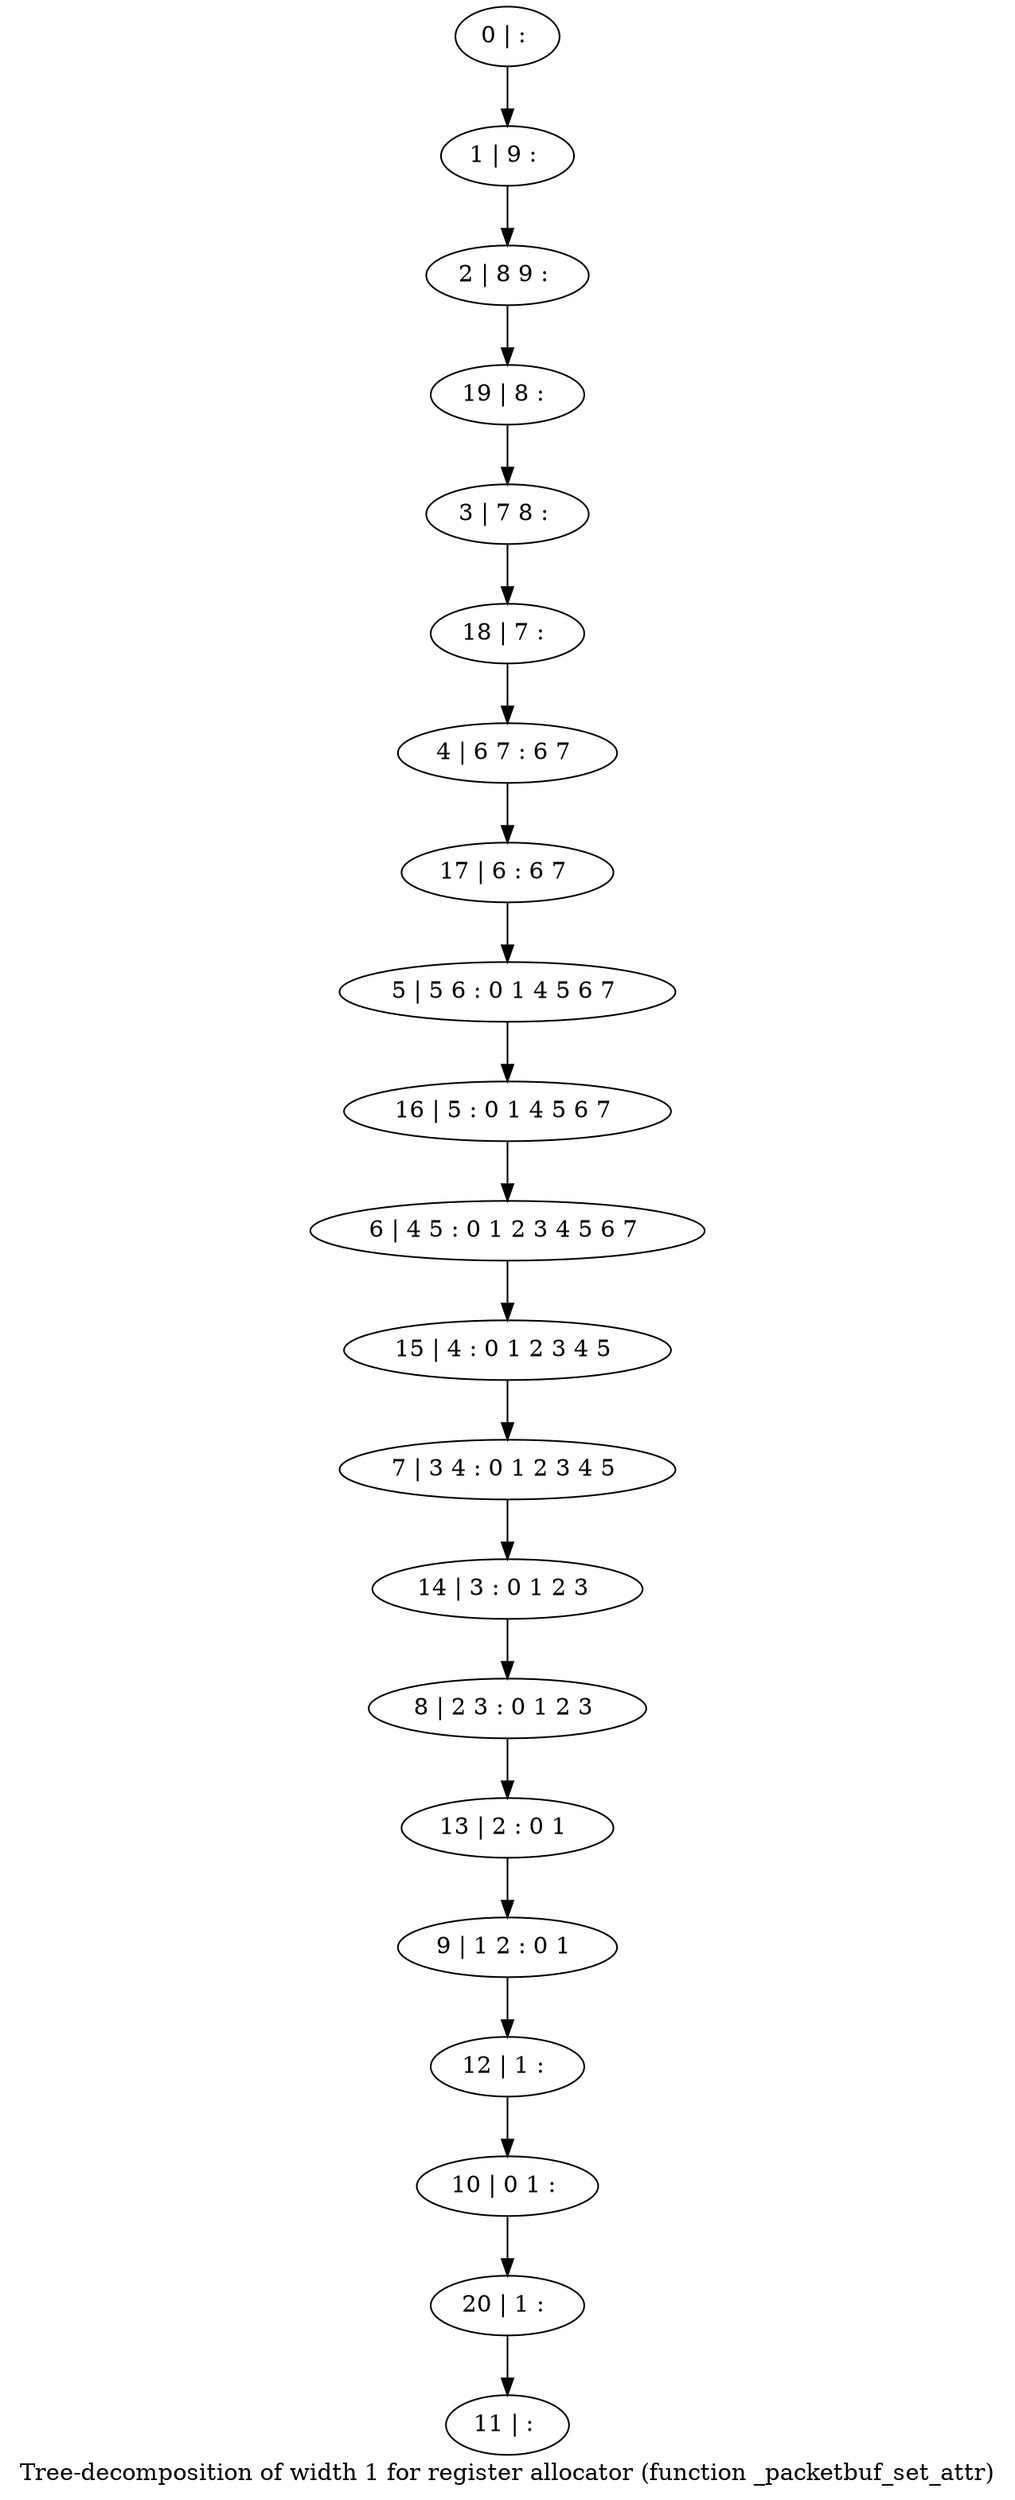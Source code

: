 digraph G {
graph [label="Tree-decomposition of width 1 for register allocator (function _packetbuf_set_attr)"]
0[label="0 | : "];
1[label="1 | 9 : "];
2[label="2 | 8 9 : "];
3[label="3 | 7 8 : "];
4[label="4 | 6 7 : 6 7 "];
5[label="5 | 5 6 : 0 1 4 5 6 7 "];
6[label="6 | 4 5 : 0 1 2 3 4 5 6 7 "];
7[label="7 | 3 4 : 0 1 2 3 4 5 "];
8[label="8 | 2 3 : 0 1 2 3 "];
9[label="9 | 1 2 : 0 1 "];
10[label="10 | 0 1 : "];
11[label="11 | : "];
12[label="12 | 1 : "];
13[label="13 | 2 : 0 1 "];
14[label="14 | 3 : 0 1 2 3 "];
15[label="15 | 4 : 0 1 2 3 4 5 "];
16[label="16 | 5 : 0 1 4 5 6 7 "];
17[label="17 | 6 : 6 7 "];
18[label="18 | 7 : "];
19[label="19 | 8 : "];
20[label="20 | 1 : "];
0->1 ;
1->2 ;
12->10 ;
9->12 ;
13->9 ;
8->13 ;
14->8 ;
7->14 ;
15->7 ;
6->15 ;
16->6 ;
5->16 ;
17->5 ;
4->17 ;
18->4 ;
3->18 ;
19->3 ;
2->19 ;
20->11 ;
10->20 ;
}

